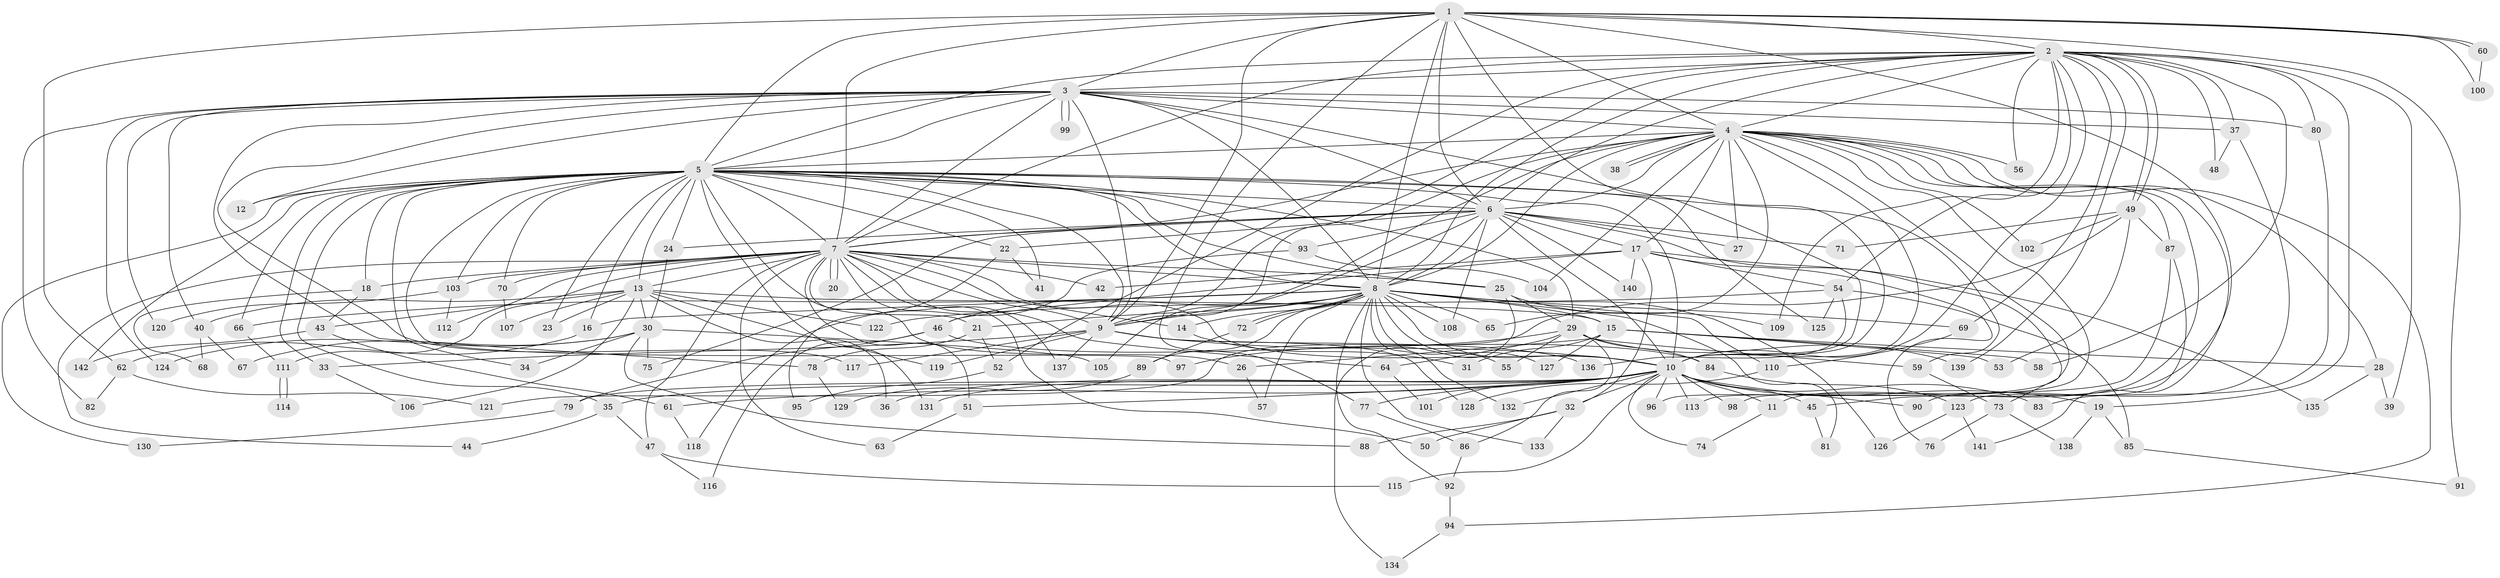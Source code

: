 // Generated by graph-tools (version 1.1) at 2025/10/02/27/25 16:10:56]
// undirected, 142 vertices, 309 edges
graph export_dot {
graph [start="1"]
  node [color=gray90,style=filled];
  1;
  2;
  3;
  4;
  5;
  6;
  7;
  8;
  9;
  10;
  11;
  12;
  13;
  14;
  15;
  16;
  17;
  18;
  19;
  20;
  21;
  22;
  23;
  24;
  25;
  26;
  27;
  28;
  29;
  30;
  31;
  32;
  33;
  34;
  35;
  36;
  37;
  38;
  39;
  40;
  41;
  42;
  43;
  44;
  45;
  46;
  47;
  48;
  49;
  50;
  51;
  52;
  53;
  54;
  55;
  56;
  57;
  58;
  59;
  60;
  61;
  62;
  63;
  64;
  65;
  66;
  67;
  68;
  69;
  70;
  71;
  72;
  73;
  74;
  75;
  76;
  77;
  78;
  79;
  80;
  81;
  82;
  83;
  84;
  85;
  86;
  87;
  88;
  89;
  90;
  91;
  92;
  93;
  94;
  95;
  96;
  97;
  98;
  99;
  100;
  101;
  102;
  103;
  104;
  105;
  106;
  107;
  108;
  109;
  110;
  111;
  112;
  113;
  114;
  115;
  116;
  117;
  118;
  119;
  120;
  121;
  122;
  123;
  124;
  125;
  126;
  127;
  128;
  129;
  130;
  131;
  132;
  133;
  134;
  135;
  136;
  137;
  138;
  139;
  140;
  141;
  142;
  1 -- 2;
  1 -- 3;
  1 -- 4;
  1 -- 5;
  1 -- 6;
  1 -- 7;
  1 -- 8;
  1 -- 9;
  1 -- 10;
  1 -- 45;
  1 -- 60;
  1 -- 60;
  1 -- 62;
  1 -- 77;
  1 -- 91;
  1 -- 100;
  2 -- 3;
  2 -- 4;
  2 -- 5;
  2 -- 6;
  2 -- 7;
  2 -- 8;
  2 -- 9;
  2 -- 10;
  2 -- 19;
  2 -- 37;
  2 -- 39;
  2 -- 48;
  2 -- 49;
  2 -- 49;
  2 -- 52;
  2 -- 54;
  2 -- 56;
  2 -- 58;
  2 -- 69;
  2 -- 80;
  2 -- 109;
  2 -- 139;
  3 -- 4;
  3 -- 5;
  3 -- 6;
  3 -- 7;
  3 -- 8;
  3 -- 9;
  3 -- 10;
  3 -- 12;
  3 -- 37;
  3 -- 40;
  3 -- 78;
  3 -- 80;
  3 -- 82;
  3 -- 99;
  3 -- 99;
  3 -- 117;
  3 -- 120;
  3 -- 124;
  4 -- 5;
  4 -- 6;
  4 -- 7;
  4 -- 8;
  4 -- 9;
  4 -- 10;
  4 -- 11;
  4 -- 17;
  4 -- 27;
  4 -- 28;
  4 -- 38;
  4 -- 38;
  4 -- 56;
  4 -- 65;
  4 -- 87;
  4 -- 94;
  4 -- 96;
  4 -- 102;
  4 -- 104;
  4 -- 105;
  4 -- 113;
  4 -- 141;
  5 -- 6;
  5 -- 7;
  5 -- 8;
  5 -- 9;
  5 -- 10;
  5 -- 12;
  5 -- 13;
  5 -- 16;
  5 -- 18;
  5 -- 22;
  5 -- 23;
  5 -- 24;
  5 -- 25;
  5 -- 26;
  5 -- 29;
  5 -- 33;
  5 -- 34;
  5 -- 35;
  5 -- 41;
  5 -- 59;
  5 -- 66;
  5 -- 70;
  5 -- 93;
  5 -- 97;
  5 -- 103;
  5 -- 125;
  5 -- 130;
  5 -- 131;
  5 -- 142;
  6 -- 7;
  6 -- 8;
  6 -- 9;
  6 -- 10;
  6 -- 17;
  6 -- 22;
  6 -- 24;
  6 -- 27;
  6 -- 71;
  6 -- 73;
  6 -- 75;
  6 -- 93;
  6 -- 108;
  6 -- 140;
  7 -- 8;
  7 -- 9;
  7 -- 10;
  7 -- 13;
  7 -- 14;
  7 -- 18;
  7 -- 20;
  7 -- 20;
  7 -- 21;
  7 -- 25;
  7 -- 42;
  7 -- 44;
  7 -- 47;
  7 -- 50;
  7 -- 51;
  7 -- 63;
  7 -- 64;
  7 -- 70;
  7 -- 103;
  7 -- 111;
  7 -- 112;
  7 -- 137;
  8 -- 9;
  8 -- 10;
  8 -- 14;
  8 -- 15;
  8 -- 16;
  8 -- 21;
  8 -- 46;
  8 -- 55;
  8 -- 57;
  8 -- 65;
  8 -- 66;
  8 -- 69;
  8 -- 72;
  8 -- 72;
  8 -- 81;
  8 -- 89;
  8 -- 92;
  8 -- 108;
  8 -- 110;
  8 -- 126;
  8 -- 127;
  8 -- 132;
  8 -- 133;
  9 -- 10;
  9 -- 33;
  9 -- 117;
  9 -- 119;
  9 -- 128;
  9 -- 136;
  9 -- 137;
  10 -- 11;
  10 -- 19;
  10 -- 32;
  10 -- 35;
  10 -- 36;
  10 -- 45;
  10 -- 51;
  10 -- 61;
  10 -- 74;
  10 -- 77;
  10 -- 79;
  10 -- 83;
  10 -- 90;
  10 -- 96;
  10 -- 98;
  10 -- 101;
  10 -- 113;
  10 -- 115;
  10 -- 131;
  10 -- 132;
  11 -- 74;
  13 -- 15;
  13 -- 23;
  13 -- 30;
  13 -- 36;
  13 -- 40;
  13 -- 43;
  13 -- 106;
  13 -- 107;
  13 -- 119;
  13 -- 122;
  14 -- 31;
  15 -- 26;
  15 -- 28;
  15 -- 31;
  15 -- 53;
  15 -- 58;
  15 -- 127;
  16 -- 62;
  17 -- 32;
  17 -- 42;
  17 -- 46;
  17 -- 54;
  17 -- 76;
  17 -- 135;
  17 -- 140;
  18 -- 43;
  18 -- 68;
  19 -- 85;
  19 -- 138;
  21 -- 52;
  21 -- 78;
  22 -- 41;
  22 -- 95;
  24 -- 30;
  25 -- 29;
  25 -- 109;
  25 -- 134;
  26 -- 57;
  28 -- 39;
  28 -- 135;
  29 -- 55;
  29 -- 59;
  29 -- 64;
  29 -- 84;
  29 -- 86;
  29 -- 97;
  29 -- 139;
  30 -- 34;
  30 -- 67;
  30 -- 75;
  30 -- 88;
  30 -- 105;
  30 -- 124;
  32 -- 50;
  32 -- 88;
  32 -- 133;
  33 -- 106;
  35 -- 44;
  35 -- 47;
  37 -- 48;
  37 -- 90;
  40 -- 67;
  40 -- 68;
  43 -- 61;
  43 -- 142;
  45 -- 81;
  46 -- 79;
  46 -- 84;
  46 -- 116;
  47 -- 115;
  47 -- 116;
  49 -- 53;
  49 -- 71;
  49 -- 87;
  49 -- 102;
  49 -- 121;
  51 -- 63;
  52 -- 95;
  54 -- 85;
  54 -- 122;
  54 -- 125;
  54 -- 136;
  59 -- 73;
  60 -- 100;
  61 -- 118;
  62 -- 82;
  62 -- 121;
  64 -- 101;
  66 -- 111;
  69 -- 110;
  70 -- 107;
  72 -- 89;
  73 -- 76;
  73 -- 138;
  77 -- 86;
  78 -- 129;
  79 -- 130;
  80 -- 83;
  84 -- 123;
  85 -- 91;
  86 -- 92;
  87 -- 98;
  87 -- 123;
  89 -- 129;
  92 -- 94;
  93 -- 104;
  93 -- 118;
  94 -- 134;
  103 -- 112;
  103 -- 120;
  110 -- 128;
  111 -- 114;
  111 -- 114;
  123 -- 126;
  123 -- 141;
}
